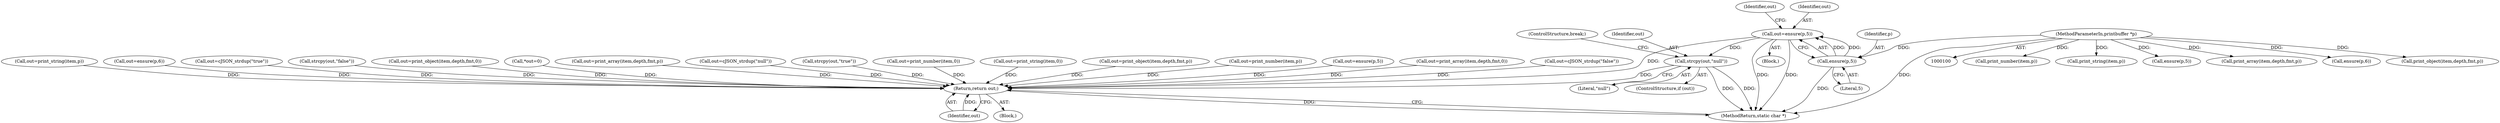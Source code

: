 digraph "0_iperf_91f2fa59e8ed80dfbf400add0164ee0e508e412a_45@API" {
"1000134" [label="(Call,strcpy(out,\"null\"))"];
"1000127" [label="(Call,out=ensure(p,5))"];
"1000129" [label="(Call,ensure(p,5))"];
"1000104" [label="(MethodParameterIn,printbuffer *p)"];
"1000255" [label="(Return,return out;)"];
"1000131" [label="(Literal,5)"];
"1000167" [label="(Call,print_number(item,p))"];
"1000136" [label="(Literal,\"null\")"];
"1000174" [label="(Call,print_string(item,p))"];
"1000155" [label="(Call,ensure(p,5))"];
"1000256" [label="(Identifier,out)"];
"1000231" [label="(Call,out=print_string(item,0))"];
"1000181" [label="(Call,print_array(item,depth,fmt,p))"];
"1000105" [label="(Block,)"];
"1000133" [label="(Identifier,out)"];
"1000188" [label="(Call,out=print_object(item,depth,fmt,p))"];
"1000129" [label="(Call,ensure(p,5))"];
"1000137" [label="(ControlStructure,break;)"];
"1000142" [label="(Call,ensure(p,6))"];
"1000165" [label="(Call,out=print_number(item,p))"];
"1000153" [label="(Call,out=ensure(p,5))"];
"1000238" [label="(Call,out=print_array(item,depth,fmt,0))"];
"1000104" [label="(MethodParameterIn,printbuffer *p)"];
"1000212" [label="(Call,out=cJSON_strdup(\"false\"))"];
"1000127" [label="(Call,out=ensure(p,5))"];
"1000130" [label="(Identifier,p)"];
"1000134" [label="(Call,strcpy(out,\"null\"))"];
"1000172" [label="(Call,out=print_string(item,p))"];
"1000140" [label="(Call,out=ensure(p,6))"];
"1000257" [label="(MethodReturn,static char *)"];
"1000255" [label="(Return,return out;)"];
"1000218" [label="(Call,out=cJSON_strdup(\"true\"))"];
"1000147" [label="(Call,strcpy(out,\"false\"))"];
"1000247" [label="(Call,out=print_object(item,depth,fmt,0))"];
"1000135" [label="(Identifier,out)"];
"1000107" [label="(Call,*out=0)"];
"1000190" [label="(Call,print_object(item,depth,fmt,p))"];
"1000179" [label="(Call,out=print_array(item,depth,fmt,p))"];
"1000206" [label="(Call,out=cJSON_strdup(\"null\"))"];
"1000160" [label="(Call,strcpy(out,\"true\"))"];
"1000224" [label="(Call,out=print_number(item,0))"];
"1000126" [label="(Block,)"];
"1000132" [label="(ControlStructure,if (out))"];
"1000128" [label="(Identifier,out)"];
"1000134" -> "1000132"  [label="AST: "];
"1000134" -> "1000136"  [label="CFG: "];
"1000135" -> "1000134"  [label="AST: "];
"1000136" -> "1000134"  [label="AST: "];
"1000137" -> "1000134"  [label="CFG: "];
"1000134" -> "1000257"  [label="DDG: "];
"1000134" -> "1000257"  [label="DDG: "];
"1000127" -> "1000134"  [label="DDG: "];
"1000134" -> "1000255"  [label="DDG: "];
"1000127" -> "1000126"  [label="AST: "];
"1000127" -> "1000129"  [label="CFG: "];
"1000128" -> "1000127"  [label="AST: "];
"1000129" -> "1000127"  [label="AST: "];
"1000133" -> "1000127"  [label="CFG: "];
"1000127" -> "1000257"  [label="DDG: "];
"1000127" -> "1000257"  [label="DDG: "];
"1000129" -> "1000127"  [label="DDG: "];
"1000129" -> "1000127"  [label="DDG: "];
"1000127" -> "1000255"  [label="DDG: "];
"1000129" -> "1000131"  [label="CFG: "];
"1000130" -> "1000129"  [label="AST: "];
"1000131" -> "1000129"  [label="AST: "];
"1000129" -> "1000257"  [label="DDG: "];
"1000104" -> "1000129"  [label="DDG: "];
"1000104" -> "1000100"  [label="AST: "];
"1000104" -> "1000257"  [label="DDG: "];
"1000104" -> "1000142"  [label="DDG: "];
"1000104" -> "1000155"  [label="DDG: "];
"1000104" -> "1000167"  [label="DDG: "];
"1000104" -> "1000174"  [label="DDG: "];
"1000104" -> "1000181"  [label="DDG: "];
"1000104" -> "1000190"  [label="DDG: "];
"1000255" -> "1000105"  [label="AST: "];
"1000255" -> "1000256"  [label="CFG: "];
"1000256" -> "1000255"  [label="AST: "];
"1000257" -> "1000255"  [label="CFG: "];
"1000255" -> "1000257"  [label="DDG: "];
"1000256" -> "1000255"  [label="DDG: "];
"1000247" -> "1000255"  [label="DDG: "];
"1000224" -> "1000255"  [label="DDG: "];
"1000107" -> "1000255"  [label="DDG: "];
"1000238" -> "1000255"  [label="DDG: "];
"1000218" -> "1000255"  [label="DDG: "];
"1000188" -> "1000255"  [label="DDG: "];
"1000140" -> "1000255"  [label="DDG: "];
"1000165" -> "1000255"  [label="DDG: "];
"1000179" -> "1000255"  [label="DDG: "];
"1000147" -> "1000255"  [label="DDG: "];
"1000206" -> "1000255"  [label="DDG: "];
"1000153" -> "1000255"  [label="DDG: "];
"1000231" -> "1000255"  [label="DDG: "];
"1000160" -> "1000255"  [label="DDG: "];
"1000212" -> "1000255"  [label="DDG: "];
"1000172" -> "1000255"  [label="DDG: "];
}
